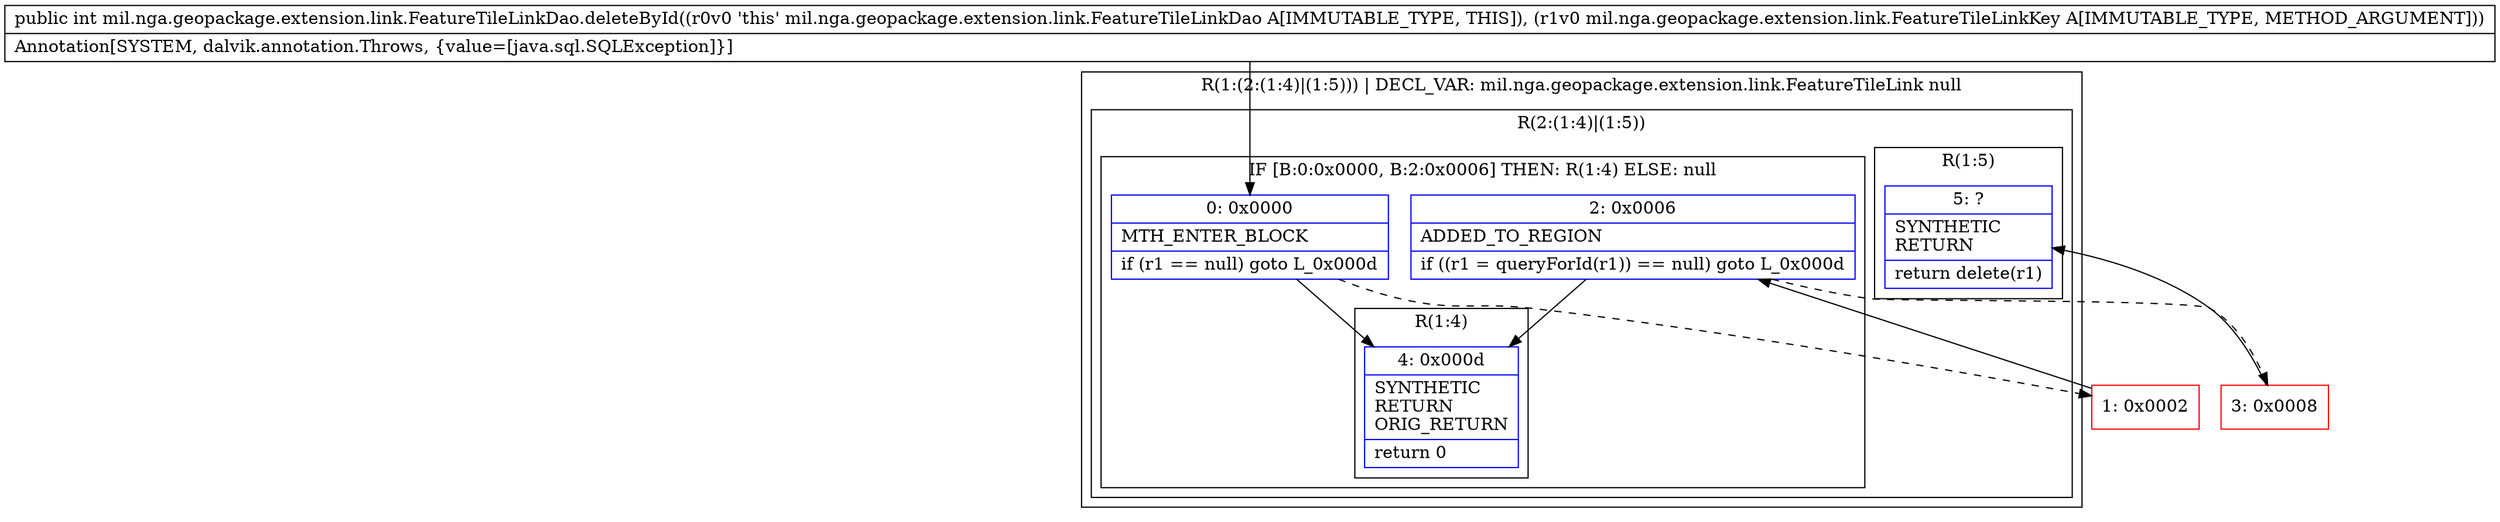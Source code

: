 digraph "CFG formil.nga.geopackage.extension.link.FeatureTileLinkDao.deleteById(Lmil\/nga\/geopackage\/extension\/link\/FeatureTileLinkKey;)I" {
subgraph cluster_Region_2131100418 {
label = "R(1:(2:(1:4)|(1:5))) | DECL_VAR: mil.nga.geopackage.extension.link.FeatureTileLink null\l";
node [shape=record,color=blue];
subgraph cluster_Region_876560775 {
label = "R(2:(1:4)|(1:5))";
node [shape=record,color=blue];
subgraph cluster_IfRegion_481421575 {
label = "IF [B:0:0x0000, B:2:0x0006] THEN: R(1:4) ELSE: null";
node [shape=record,color=blue];
Node_0 [shape=record,label="{0\:\ 0x0000|MTH_ENTER_BLOCK\l|if (r1 == null) goto L_0x000d\l}"];
Node_2 [shape=record,label="{2\:\ 0x0006|ADDED_TO_REGION\l|if ((r1 = queryForId(r1)) == null) goto L_0x000d\l}"];
subgraph cluster_Region_1250858672 {
label = "R(1:4)";
node [shape=record,color=blue];
Node_4 [shape=record,label="{4\:\ 0x000d|SYNTHETIC\lRETURN\lORIG_RETURN\l|return 0\l}"];
}
}
subgraph cluster_Region_98534128 {
label = "R(1:5)";
node [shape=record,color=blue];
Node_5 [shape=record,label="{5\:\ ?|SYNTHETIC\lRETURN\l|return delete(r1)\l}"];
}
}
}
Node_1 [shape=record,color=red,label="{1\:\ 0x0002}"];
Node_3 [shape=record,color=red,label="{3\:\ 0x0008}"];
MethodNode[shape=record,label="{public int mil.nga.geopackage.extension.link.FeatureTileLinkDao.deleteById((r0v0 'this' mil.nga.geopackage.extension.link.FeatureTileLinkDao A[IMMUTABLE_TYPE, THIS]), (r1v0 mil.nga.geopackage.extension.link.FeatureTileLinkKey A[IMMUTABLE_TYPE, METHOD_ARGUMENT]))  | Annotation[SYSTEM, dalvik.annotation.Throws, \{value=[java.sql.SQLException]\}]\l}"];
MethodNode -> Node_0;
Node_0 -> Node_1[style=dashed];
Node_0 -> Node_4;
Node_2 -> Node_3[style=dashed];
Node_2 -> Node_4;
Node_1 -> Node_2;
Node_3 -> Node_5;
}

